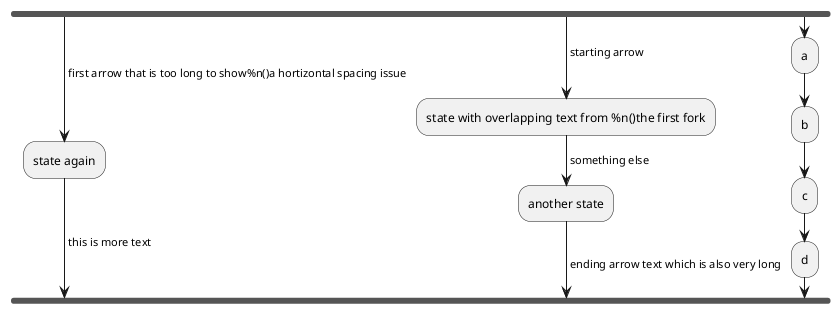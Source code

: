{
  "sha1": "budxqj41c8fd4xsm616rkrgbkwpak56",
  "insertion": {
    "when": "2024-05-30T20:48:22.162Z",
    "url": "https://forum.plantuml.net/11344/no-text-spacing-with-fork-activity-diagram?show=11364#c11364",
    "user": "plantuml@gmail.com"
  }
}
@startuml
fork
-> first arrow that is too long to show%n()a hortizontal spacing issue;
:state again;
-> this is more text;
fork again
-> starting arrow;
:state with overlapping text from %n()the first fork;
->something else;
:another state;
-> ending arrow text which is also very long;
fork again
:a;
:b;
:c;
:d;
end fork
@enduml
